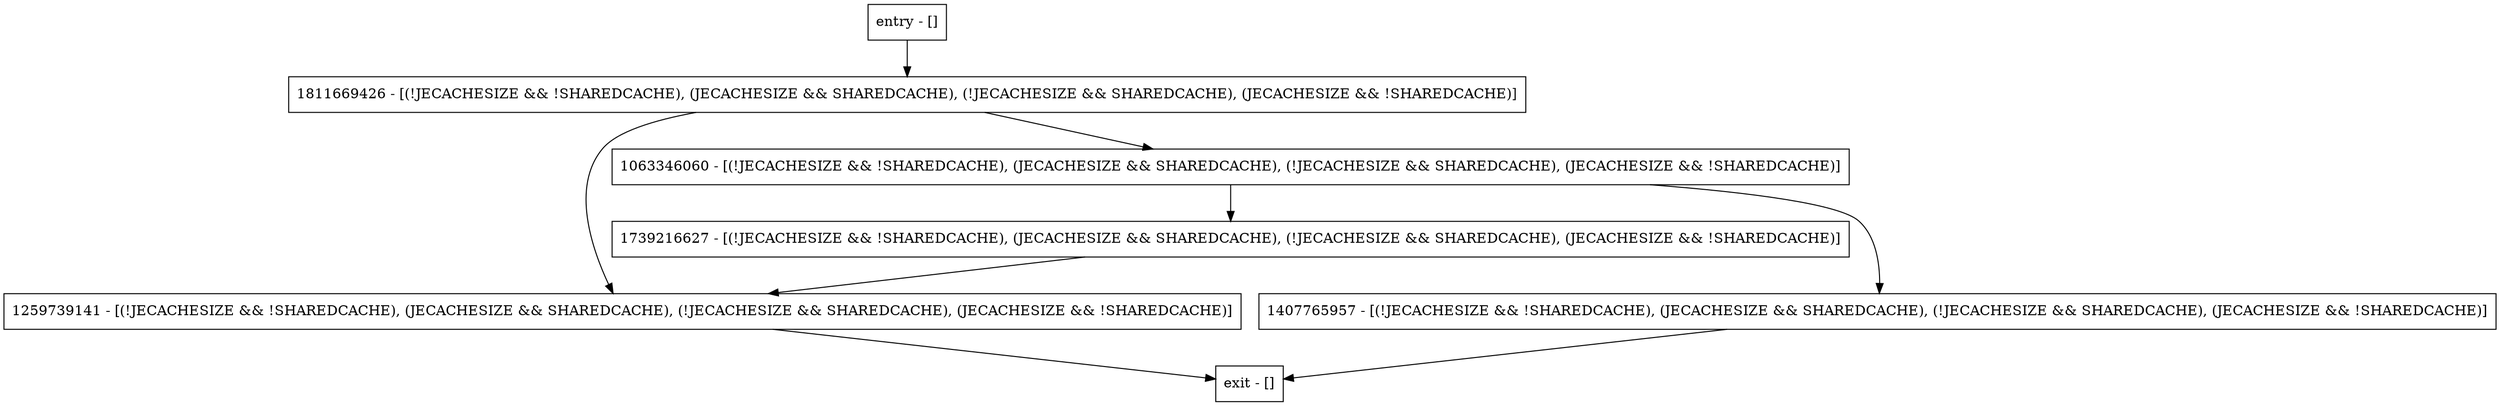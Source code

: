 digraph addToSharedCacheEnvs {
node [shape=record];
entry [label="entry - []"];
exit [label="exit - []"];
1259739141 [label="1259739141 - [(!JECACHESIZE && !SHAREDCACHE), (JECACHESIZE && SHAREDCACHE), (!JECACHESIZE && SHAREDCACHE), (JECACHESIZE && !SHAREDCACHE)]"];
1063346060 [label="1063346060 - [(!JECACHESIZE && !SHAREDCACHE), (JECACHESIZE && SHAREDCACHE), (!JECACHESIZE && SHAREDCACHE), (JECACHESIZE && !SHAREDCACHE)]"];
1811669426 [label="1811669426 - [(!JECACHESIZE && !SHAREDCACHE), (JECACHESIZE && SHAREDCACHE), (!JECACHESIZE && SHAREDCACHE), (JECACHESIZE && !SHAREDCACHE)]"];
1739216627 [label="1739216627 - [(!JECACHESIZE && !SHAREDCACHE), (JECACHESIZE && SHAREDCACHE), (!JECACHESIZE && SHAREDCACHE), (JECACHESIZE && !SHAREDCACHE)]"];
1407765957 [label="1407765957 - [(!JECACHESIZE && !SHAREDCACHE), (JECACHESIZE && SHAREDCACHE), (!JECACHESIZE && SHAREDCACHE), (JECACHESIZE && !SHAREDCACHE)]"];
entry;
exit;
entry -> 1811669426;
1259739141 -> exit;
1063346060 -> 1739216627;
1063346060 -> 1407765957;
1811669426 -> 1259739141;
1811669426 -> 1063346060;
1739216627 -> 1259739141;
1407765957 -> exit;
}
